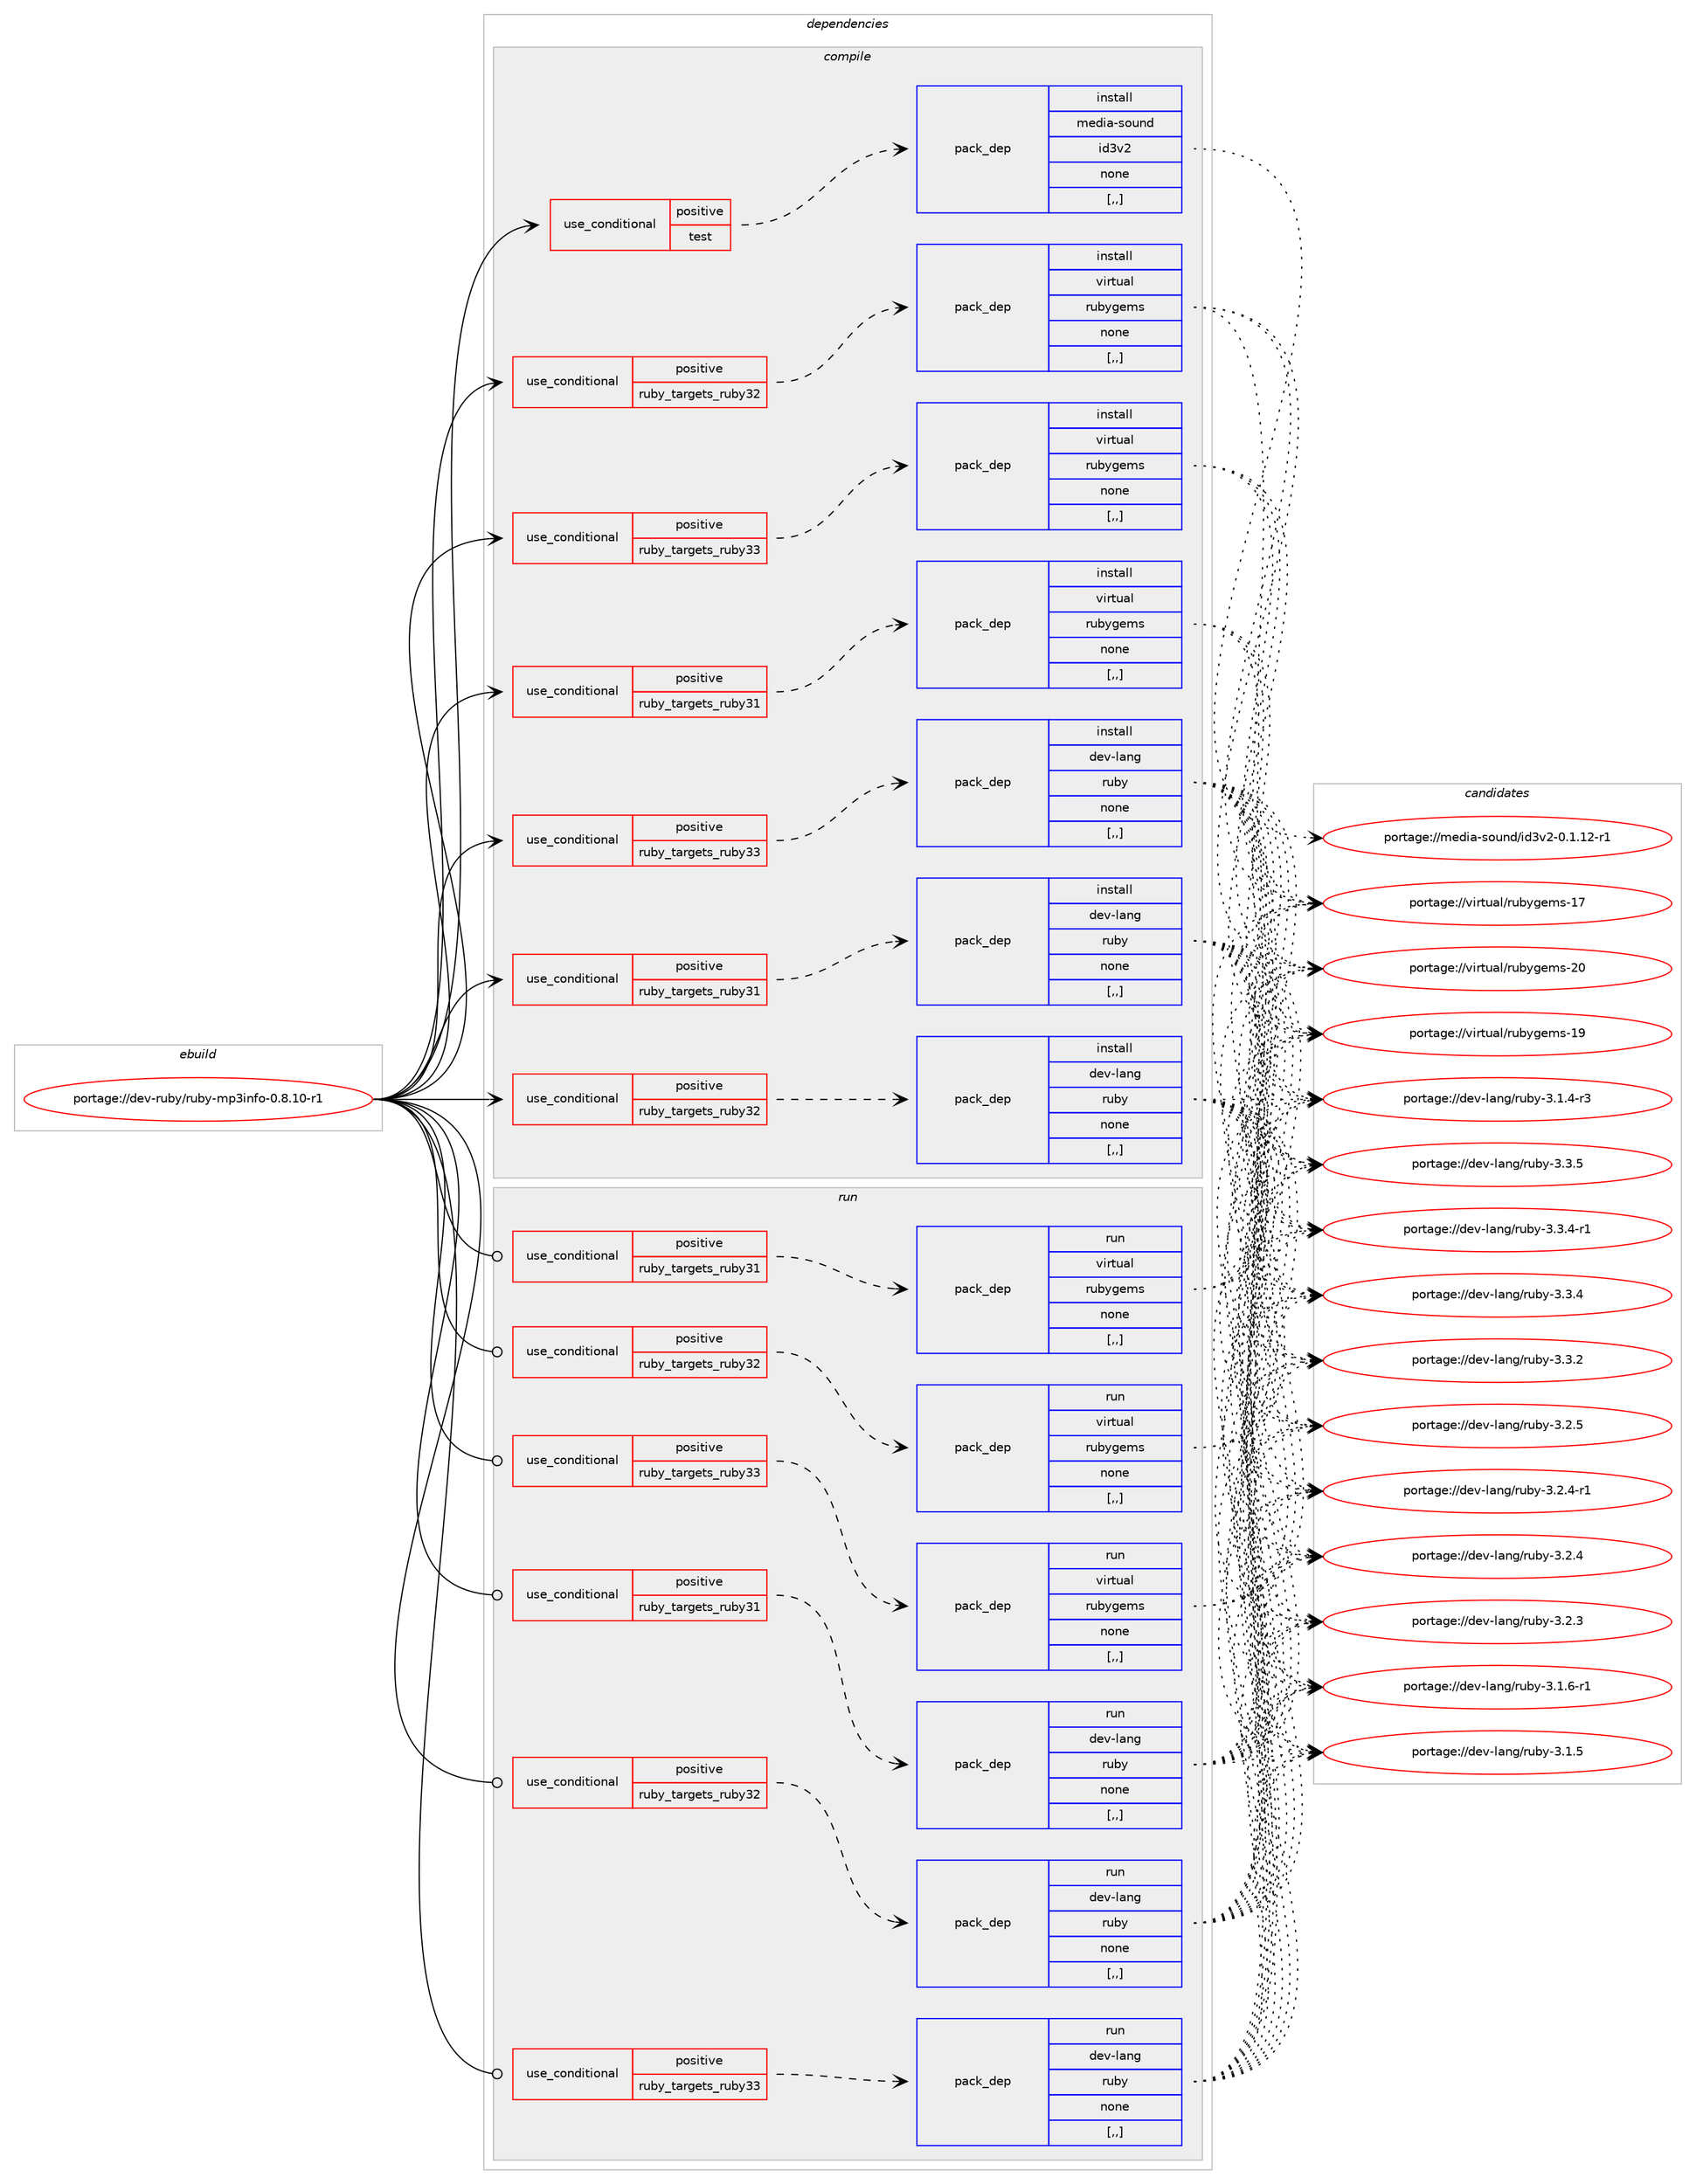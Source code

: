 digraph prolog {

# *************
# Graph options
# *************

newrank=true;
concentrate=true;
compound=true;
graph [rankdir=LR,fontname=Helvetica,fontsize=10,ranksep=1.5];#, ranksep=2.5, nodesep=0.2];
edge  [arrowhead=vee];
node  [fontname=Helvetica,fontsize=10];

# **********
# The ebuild
# **********

subgraph cluster_leftcol {
color=gray;
label=<<i>ebuild</i>>;
id [label="portage://dev-ruby/ruby-mp3info-0.8.10-r1", color=red, width=4, href="../dev-ruby/ruby-mp3info-0.8.10-r1.svg"];
}

# ****************
# The dependencies
# ****************

subgraph cluster_midcol {
color=gray;
label=<<i>dependencies</i>>;
subgraph cluster_compile {
fillcolor="#eeeeee";
style=filled;
label=<<i>compile</i>>;
subgraph cond186728 {
dependency697479 [label=<<TABLE BORDER="0" CELLBORDER="1" CELLSPACING="0" CELLPADDING="4"><TR><TD ROWSPAN="3" CELLPADDING="10">use_conditional</TD></TR><TR><TD>positive</TD></TR><TR><TD>ruby_targets_ruby31</TD></TR></TABLE>>, shape=none, color=red];
subgraph pack505773 {
dependency697480 [label=<<TABLE BORDER="0" CELLBORDER="1" CELLSPACING="0" CELLPADDING="4" WIDTH="220"><TR><TD ROWSPAN="6" CELLPADDING="30">pack_dep</TD></TR><TR><TD WIDTH="110">install</TD></TR><TR><TD>dev-lang</TD></TR><TR><TD>ruby</TD></TR><TR><TD>none</TD></TR><TR><TD>[,,]</TD></TR></TABLE>>, shape=none, color=blue];
}
dependency697479:e -> dependency697480:w [weight=20,style="dashed",arrowhead="vee"];
}
id:e -> dependency697479:w [weight=20,style="solid",arrowhead="vee"];
subgraph cond186729 {
dependency697481 [label=<<TABLE BORDER="0" CELLBORDER="1" CELLSPACING="0" CELLPADDING="4"><TR><TD ROWSPAN="3" CELLPADDING="10">use_conditional</TD></TR><TR><TD>positive</TD></TR><TR><TD>ruby_targets_ruby31</TD></TR></TABLE>>, shape=none, color=red];
subgraph pack505774 {
dependency697482 [label=<<TABLE BORDER="0" CELLBORDER="1" CELLSPACING="0" CELLPADDING="4" WIDTH="220"><TR><TD ROWSPAN="6" CELLPADDING="30">pack_dep</TD></TR><TR><TD WIDTH="110">install</TD></TR><TR><TD>virtual</TD></TR><TR><TD>rubygems</TD></TR><TR><TD>none</TD></TR><TR><TD>[,,]</TD></TR></TABLE>>, shape=none, color=blue];
}
dependency697481:e -> dependency697482:w [weight=20,style="dashed",arrowhead="vee"];
}
id:e -> dependency697481:w [weight=20,style="solid",arrowhead="vee"];
subgraph cond186730 {
dependency697483 [label=<<TABLE BORDER="0" CELLBORDER="1" CELLSPACING="0" CELLPADDING="4"><TR><TD ROWSPAN="3" CELLPADDING="10">use_conditional</TD></TR><TR><TD>positive</TD></TR><TR><TD>ruby_targets_ruby32</TD></TR></TABLE>>, shape=none, color=red];
subgraph pack505775 {
dependency697484 [label=<<TABLE BORDER="0" CELLBORDER="1" CELLSPACING="0" CELLPADDING="4" WIDTH="220"><TR><TD ROWSPAN="6" CELLPADDING="30">pack_dep</TD></TR><TR><TD WIDTH="110">install</TD></TR><TR><TD>dev-lang</TD></TR><TR><TD>ruby</TD></TR><TR><TD>none</TD></TR><TR><TD>[,,]</TD></TR></TABLE>>, shape=none, color=blue];
}
dependency697483:e -> dependency697484:w [weight=20,style="dashed",arrowhead="vee"];
}
id:e -> dependency697483:w [weight=20,style="solid",arrowhead="vee"];
subgraph cond186731 {
dependency697485 [label=<<TABLE BORDER="0" CELLBORDER="1" CELLSPACING="0" CELLPADDING="4"><TR><TD ROWSPAN="3" CELLPADDING="10">use_conditional</TD></TR><TR><TD>positive</TD></TR><TR><TD>ruby_targets_ruby32</TD></TR></TABLE>>, shape=none, color=red];
subgraph pack505776 {
dependency697486 [label=<<TABLE BORDER="0" CELLBORDER="1" CELLSPACING="0" CELLPADDING="4" WIDTH="220"><TR><TD ROWSPAN="6" CELLPADDING="30">pack_dep</TD></TR><TR><TD WIDTH="110">install</TD></TR><TR><TD>virtual</TD></TR><TR><TD>rubygems</TD></TR><TR><TD>none</TD></TR><TR><TD>[,,]</TD></TR></TABLE>>, shape=none, color=blue];
}
dependency697485:e -> dependency697486:w [weight=20,style="dashed",arrowhead="vee"];
}
id:e -> dependency697485:w [weight=20,style="solid",arrowhead="vee"];
subgraph cond186732 {
dependency697487 [label=<<TABLE BORDER="0" CELLBORDER="1" CELLSPACING="0" CELLPADDING="4"><TR><TD ROWSPAN="3" CELLPADDING="10">use_conditional</TD></TR><TR><TD>positive</TD></TR><TR><TD>ruby_targets_ruby33</TD></TR></TABLE>>, shape=none, color=red];
subgraph pack505777 {
dependency697488 [label=<<TABLE BORDER="0" CELLBORDER="1" CELLSPACING="0" CELLPADDING="4" WIDTH="220"><TR><TD ROWSPAN="6" CELLPADDING="30">pack_dep</TD></TR><TR><TD WIDTH="110">install</TD></TR><TR><TD>dev-lang</TD></TR><TR><TD>ruby</TD></TR><TR><TD>none</TD></TR><TR><TD>[,,]</TD></TR></TABLE>>, shape=none, color=blue];
}
dependency697487:e -> dependency697488:w [weight=20,style="dashed",arrowhead="vee"];
}
id:e -> dependency697487:w [weight=20,style="solid",arrowhead="vee"];
subgraph cond186733 {
dependency697489 [label=<<TABLE BORDER="0" CELLBORDER="1" CELLSPACING="0" CELLPADDING="4"><TR><TD ROWSPAN="3" CELLPADDING="10">use_conditional</TD></TR><TR><TD>positive</TD></TR><TR><TD>ruby_targets_ruby33</TD></TR></TABLE>>, shape=none, color=red];
subgraph pack505778 {
dependency697490 [label=<<TABLE BORDER="0" CELLBORDER="1" CELLSPACING="0" CELLPADDING="4" WIDTH="220"><TR><TD ROWSPAN="6" CELLPADDING="30">pack_dep</TD></TR><TR><TD WIDTH="110">install</TD></TR><TR><TD>virtual</TD></TR><TR><TD>rubygems</TD></TR><TR><TD>none</TD></TR><TR><TD>[,,]</TD></TR></TABLE>>, shape=none, color=blue];
}
dependency697489:e -> dependency697490:w [weight=20,style="dashed",arrowhead="vee"];
}
id:e -> dependency697489:w [weight=20,style="solid",arrowhead="vee"];
subgraph cond186734 {
dependency697491 [label=<<TABLE BORDER="0" CELLBORDER="1" CELLSPACING="0" CELLPADDING="4"><TR><TD ROWSPAN="3" CELLPADDING="10">use_conditional</TD></TR><TR><TD>positive</TD></TR><TR><TD>test</TD></TR></TABLE>>, shape=none, color=red];
subgraph pack505779 {
dependency697492 [label=<<TABLE BORDER="0" CELLBORDER="1" CELLSPACING="0" CELLPADDING="4" WIDTH="220"><TR><TD ROWSPAN="6" CELLPADDING="30">pack_dep</TD></TR><TR><TD WIDTH="110">install</TD></TR><TR><TD>media-sound</TD></TR><TR><TD>id3v2</TD></TR><TR><TD>none</TD></TR><TR><TD>[,,]</TD></TR></TABLE>>, shape=none, color=blue];
}
dependency697491:e -> dependency697492:w [weight=20,style="dashed",arrowhead="vee"];
}
id:e -> dependency697491:w [weight=20,style="solid",arrowhead="vee"];
}
subgraph cluster_compileandrun {
fillcolor="#eeeeee";
style=filled;
label=<<i>compile and run</i>>;
}
subgraph cluster_run {
fillcolor="#eeeeee";
style=filled;
label=<<i>run</i>>;
subgraph cond186735 {
dependency697493 [label=<<TABLE BORDER="0" CELLBORDER="1" CELLSPACING="0" CELLPADDING="4"><TR><TD ROWSPAN="3" CELLPADDING="10">use_conditional</TD></TR><TR><TD>positive</TD></TR><TR><TD>ruby_targets_ruby31</TD></TR></TABLE>>, shape=none, color=red];
subgraph pack505780 {
dependency697494 [label=<<TABLE BORDER="0" CELLBORDER="1" CELLSPACING="0" CELLPADDING="4" WIDTH="220"><TR><TD ROWSPAN="6" CELLPADDING="30">pack_dep</TD></TR><TR><TD WIDTH="110">run</TD></TR><TR><TD>dev-lang</TD></TR><TR><TD>ruby</TD></TR><TR><TD>none</TD></TR><TR><TD>[,,]</TD></TR></TABLE>>, shape=none, color=blue];
}
dependency697493:e -> dependency697494:w [weight=20,style="dashed",arrowhead="vee"];
}
id:e -> dependency697493:w [weight=20,style="solid",arrowhead="odot"];
subgraph cond186736 {
dependency697495 [label=<<TABLE BORDER="0" CELLBORDER="1" CELLSPACING="0" CELLPADDING="4"><TR><TD ROWSPAN="3" CELLPADDING="10">use_conditional</TD></TR><TR><TD>positive</TD></TR><TR><TD>ruby_targets_ruby31</TD></TR></TABLE>>, shape=none, color=red];
subgraph pack505781 {
dependency697496 [label=<<TABLE BORDER="0" CELLBORDER="1" CELLSPACING="0" CELLPADDING="4" WIDTH="220"><TR><TD ROWSPAN="6" CELLPADDING="30">pack_dep</TD></TR><TR><TD WIDTH="110">run</TD></TR><TR><TD>virtual</TD></TR><TR><TD>rubygems</TD></TR><TR><TD>none</TD></TR><TR><TD>[,,]</TD></TR></TABLE>>, shape=none, color=blue];
}
dependency697495:e -> dependency697496:w [weight=20,style="dashed",arrowhead="vee"];
}
id:e -> dependency697495:w [weight=20,style="solid",arrowhead="odot"];
subgraph cond186737 {
dependency697497 [label=<<TABLE BORDER="0" CELLBORDER="1" CELLSPACING="0" CELLPADDING="4"><TR><TD ROWSPAN="3" CELLPADDING="10">use_conditional</TD></TR><TR><TD>positive</TD></TR><TR><TD>ruby_targets_ruby32</TD></TR></TABLE>>, shape=none, color=red];
subgraph pack505782 {
dependency697498 [label=<<TABLE BORDER="0" CELLBORDER="1" CELLSPACING="0" CELLPADDING="4" WIDTH="220"><TR><TD ROWSPAN="6" CELLPADDING="30">pack_dep</TD></TR><TR><TD WIDTH="110">run</TD></TR><TR><TD>dev-lang</TD></TR><TR><TD>ruby</TD></TR><TR><TD>none</TD></TR><TR><TD>[,,]</TD></TR></TABLE>>, shape=none, color=blue];
}
dependency697497:e -> dependency697498:w [weight=20,style="dashed",arrowhead="vee"];
}
id:e -> dependency697497:w [weight=20,style="solid",arrowhead="odot"];
subgraph cond186738 {
dependency697499 [label=<<TABLE BORDER="0" CELLBORDER="1" CELLSPACING="0" CELLPADDING="4"><TR><TD ROWSPAN="3" CELLPADDING="10">use_conditional</TD></TR><TR><TD>positive</TD></TR><TR><TD>ruby_targets_ruby32</TD></TR></TABLE>>, shape=none, color=red];
subgraph pack505783 {
dependency697500 [label=<<TABLE BORDER="0" CELLBORDER="1" CELLSPACING="0" CELLPADDING="4" WIDTH="220"><TR><TD ROWSPAN="6" CELLPADDING="30">pack_dep</TD></TR><TR><TD WIDTH="110">run</TD></TR><TR><TD>virtual</TD></TR><TR><TD>rubygems</TD></TR><TR><TD>none</TD></TR><TR><TD>[,,]</TD></TR></TABLE>>, shape=none, color=blue];
}
dependency697499:e -> dependency697500:w [weight=20,style="dashed",arrowhead="vee"];
}
id:e -> dependency697499:w [weight=20,style="solid",arrowhead="odot"];
subgraph cond186739 {
dependency697501 [label=<<TABLE BORDER="0" CELLBORDER="1" CELLSPACING="0" CELLPADDING="4"><TR><TD ROWSPAN="3" CELLPADDING="10">use_conditional</TD></TR><TR><TD>positive</TD></TR><TR><TD>ruby_targets_ruby33</TD></TR></TABLE>>, shape=none, color=red];
subgraph pack505784 {
dependency697502 [label=<<TABLE BORDER="0" CELLBORDER="1" CELLSPACING="0" CELLPADDING="4" WIDTH="220"><TR><TD ROWSPAN="6" CELLPADDING="30">pack_dep</TD></TR><TR><TD WIDTH="110">run</TD></TR><TR><TD>dev-lang</TD></TR><TR><TD>ruby</TD></TR><TR><TD>none</TD></TR><TR><TD>[,,]</TD></TR></TABLE>>, shape=none, color=blue];
}
dependency697501:e -> dependency697502:w [weight=20,style="dashed",arrowhead="vee"];
}
id:e -> dependency697501:w [weight=20,style="solid",arrowhead="odot"];
subgraph cond186740 {
dependency697503 [label=<<TABLE BORDER="0" CELLBORDER="1" CELLSPACING="0" CELLPADDING="4"><TR><TD ROWSPAN="3" CELLPADDING="10">use_conditional</TD></TR><TR><TD>positive</TD></TR><TR><TD>ruby_targets_ruby33</TD></TR></TABLE>>, shape=none, color=red];
subgraph pack505785 {
dependency697504 [label=<<TABLE BORDER="0" CELLBORDER="1" CELLSPACING="0" CELLPADDING="4" WIDTH="220"><TR><TD ROWSPAN="6" CELLPADDING="30">pack_dep</TD></TR><TR><TD WIDTH="110">run</TD></TR><TR><TD>virtual</TD></TR><TR><TD>rubygems</TD></TR><TR><TD>none</TD></TR><TR><TD>[,,]</TD></TR></TABLE>>, shape=none, color=blue];
}
dependency697503:e -> dependency697504:w [weight=20,style="dashed",arrowhead="vee"];
}
id:e -> dependency697503:w [weight=20,style="solid",arrowhead="odot"];
}
}

# **************
# The candidates
# **************

subgraph cluster_choices {
rank=same;
color=gray;
label=<<i>candidates</i>>;

subgraph choice505773 {
color=black;
nodesep=1;
choice10010111845108971101034711411798121455146514653 [label="portage://dev-lang/ruby-3.3.5", color=red, width=4,href="../dev-lang/ruby-3.3.5.svg"];
choice100101118451089711010347114117981214551465146524511449 [label="portage://dev-lang/ruby-3.3.4-r1", color=red, width=4,href="../dev-lang/ruby-3.3.4-r1.svg"];
choice10010111845108971101034711411798121455146514652 [label="portage://dev-lang/ruby-3.3.4", color=red, width=4,href="../dev-lang/ruby-3.3.4.svg"];
choice10010111845108971101034711411798121455146514650 [label="portage://dev-lang/ruby-3.3.2", color=red, width=4,href="../dev-lang/ruby-3.3.2.svg"];
choice10010111845108971101034711411798121455146504653 [label="portage://dev-lang/ruby-3.2.5", color=red, width=4,href="../dev-lang/ruby-3.2.5.svg"];
choice100101118451089711010347114117981214551465046524511449 [label="portage://dev-lang/ruby-3.2.4-r1", color=red, width=4,href="../dev-lang/ruby-3.2.4-r1.svg"];
choice10010111845108971101034711411798121455146504652 [label="portage://dev-lang/ruby-3.2.4", color=red, width=4,href="../dev-lang/ruby-3.2.4.svg"];
choice10010111845108971101034711411798121455146504651 [label="portage://dev-lang/ruby-3.2.3", color=red, width=4,href="../dev-lang/ruby-3.2.3.svg"];
choice100101118451089711010347114117981214551464946544511449 [label="portage://dev-lang/ruby-3.1.6-r1", color=red, width=4,href="../dev-lang/ruby-3.1.6-r1.svg"];
choice10010111845108971101034711411798121455146494653 [label="portage://dev-lang/ruby-3.1.5", color=red, width=4,href="../dev-lang/ruby-3.1.5.svg"];
choice100101118451089711010347114117981214551464946524511451 [label="portage://dev-lang/ruby-3.1.4-r3", color=red, width=4,href="../dev-lang/ruby-3.1.4-r3.svg"];
dependency697480:e -> choice10010111845108971101034711411798121455146514653:w [style=dotted,weight="100"];
dependency697480:e -> choice100101118451089711010347114117981214551465146524511449:w [style=dotted,weight="100"];
dependency697480:e -> choice10010111845108971101034711411798121455146514652:w [style=dotted,weight="100"];
dependency697480:e -> choice10010111845108971101034711411798121455146514650:w [style=dotted,weight="100"];
dependency697480:e -> choice10010111845108971101034711411798121455146504653:w [style=dotted,weight="100"];
dependency697480:e -> choice100101118451089711010347114117981214551465046524511449:w [style=dotted,weight="100"];
dependency697480:e -> choice10010111845108971101034711411798121455146504652:w [style=dotted,weight="100"];
dependency697480:e -> choice10010111845108971101034711411798121455146504651:w [style=dotted,weight="100"];
dependency697480:e -> choice100101118451089711010347114117981214551464946544511449:w [style=dotted,weight="100"];
dependency697480:e -> choice10010111845108971101034711411798121455146494653:w [style=dotted,weight="100"];
dependency697480:e -> choice100101118451089711010347114117981214551464946524511451:w [style=dotted,weight="100"];
}
subgraph choice505774 {
color=black;
nodesep=1;
choice118105114116117971084711411798121103101109115455048 [label="portage://virtual/rubygems-20", color=red, width=4,href="../virtual/rubygems-20.svg"];
choice118105114116117971084711411798121103101109115454957 [label="portage://virtual/rubygems-19", color=red, width=4,href="../virtual/rubygems-19.svg"];
choice118105114116117971084711411798121103101109115454955 [label="portage://virtual/rubygems-17", color=red, width=4,href="../virtual/rubygems-17.svg"];
dependency697482:e -> choice118105114116117971084711411798121103101109115455048:w [style=dotted,weight="100"];
dependency697482:e -> choice118105114116117971084711411798121103101109115454957:w [style=dotted,weight="100"];
dependency697482:e -> choice118105114116117971084711411798121103101109115454955:w [style=dotted,weight="100"];
}
subgraph choice505775 {
color=black;
nodesep=1;
choice10010111845108971101034711411798121455146514653 [label="portage://dev-lang/ruby-3.3.5", color=red, width=4,href="../dev-lang/ruby-3.3.5.svg"];
choice100101118451089711010347114117981214551465146524511449 [label="portage://dev-lang/ruby-3.3.4-r1", color=red, width=4,href="../dev-lang/ruby-3.3.4-r1.svg"];
choice10010111845108971101034711411798121455146514652 [label="portage://dev-lang/ruby-3.3.4", color=red, width=4,href="../dev-lang/ruby-3.3.4.svg"];
choice10010111845108971101034711411798121455146514650 [label="portage://dev-lang/ruby-3.3.2", color=red, width=4,href="../dev-lang/ruby-3.3.2.svg"];
choice10010111845108971101034711411798121455146504653 [label="portage://dev-lang/ruby-3.2.5", color=red, width=4,href="../dev-lang/ruby-3.2.5.svg"];
choice100101118451089711010347114117981214551465046524511449 [label="portage://dev-lang/ruby-3.2.4-r1", color=red, width=4,href="../dev-lang/ruby-3.2.4-r1.svg"];
choice10010111845108971101034711411798121455146504652 [label="portage://dev-lang/ruby-3.2.4", color=red, width=4,href="../dev-lang/ruby-3.2.4.svg"];
choice10010111845108971101034711411798121455146504651 [label="portage://dev-lang/ruby-3.2.3", color=red, width=4,href="../dev-lang/ruby-3.2.3.svg"];
choice100101118451089711010347114117981214551464946544511449 [label="portage://dev-lang/ruby-3.1.6-r1", color=red, width=4,href="../dev-lang/ruby-3.1.6-r1.svg"];
choice10010111845108971101034711411798121455146494653 [label="portage://dev-lang/ruby-3.1.5", color=red, width=4,href="../dev-lang/ruby-3.1.5.svg"];
choice100101118451089711010347114117981214551464946524511451 [label="portage://dev-lang/ruby-3.1.4-r3", color=red, width=4,href="../dev-lang/ruby-3.1.4-r3.svg"];
dependency697484:e -> choice10010111845108971101034711411798121455146514653:w [style=dotted,weight="100"];
dependency697484:e -> choice100101118451089711010347114117981214551465146524511449:w [style=dotted,weight="100"];
dependency697484:e -> choice10010111845108971101034711411798121455146514652:w [style=dotted,weight="100"];
dependency697484:e -> choice10010111845108971101034711411798121455146514650:w [style=dotted,weight="100"];
dependency697484:e -> choice10010111845108971101034711411798121455146504653:w [style=dotted,weight="100"];
dependency697484:e -> choice100101118451089711010347114117981214551465046524511449:w [style=dotted,weight="100"];
dependency697484:e -> choice10010111845108971101034711411798121455146504652:w [style=dotted,weight="100"];
dependency697484:e -> choice10010111845108971101034711411798121455146504651:w [style=dotted,weight="100"];
dependency697484:e -> choice100101118451089711010347114117981214551464946544511449:w [style=dotted,weight="100"];
dependency697484:e -> choice10010111845108971101034711411798121455146494653:w [style=dotted,weight="100"];
dependency697484:e -> choice100101118451089711010347114117981214551464946524511451:w [style=dotted,weight="100"];
}
subgraph choice505776 {
color=black;
nodesep=1;
choice118105114116117971084711411798121103101109115455048 [label="portage://virtual/rubygems-20", color=red, width=4,href="../virtual/rubygems-20.svg"];
choice118105114116117971084711411798121103101109115454957 [label="portage://virtual/rubygems-19", color=red, width=4,href="../virtual/rubygems-19.svg"];
choice118105114116117971084711411798121103101109115454955 [label="portage://virtual/rubygems-17", color=red, width=4,href="../virtual/rubygems-17.svg"];
dependency697486:e -> choice118105114116117971084711411798121103101109115455048:w [style=dotted,weight="100"];
dependency697486:e -> choice118105114116117971084711411798121103101109115454957:w [style=dotted,weight="100"];
dependency697486:e -> choice118105114116117971084711411798121103101109115454955:w [style=dotted,weight="100"];
}
subgraph choice505777 {
color=black;
nodesep=1;
choice10010111845108971101034711411798121455146514653 [label="portage://dev-lang/ruby-3.3.5", color=red, width=4,href="../dev-lang/ruby-3.3.5.svg"];
choice100101118451089711010347114117981214551465146524511449 [label="portage://dev-lang/ruby-3.3.4-r1", color=red, width=4,href="../dev-lang/ruby-3.3.4-r1.svg"];
choice10010111845108971101034711411798121455146514652 [label="portage://dev-lang/ruby-3.3.4", color=red, width=4,href="../dev-lang/ruby-3.3.4.svg"];
choice10010111845108971101034711411798121455146514650 [label="portage://dev-lang/ruby-3.3.2", color=red, width=4,href="../dev-lang/ruby-3.3.2.svg"];
choice10010111845108971101034711411798121455146504653 [label="portage://dev-lang/ruby-3.2.5", color=red, width=4,href="../dev-lang/ruby-3.2.5.svg"];
choice100101118451089711010347114117981214551465046524511449 [label="portage://dev-lang/ruby-3.2.4-r1", color=red, width=4,href="../dev-lang/ruby-3.2.4-r1.svg"];
choice10010111845108971101034711411798121455146504652 [label="portage://dev-lang/ruby-3.2.4", color=red, width=4,href="../dev-lang/ruby-3.2.4.svg"];
choice10010111845108971101034711411798121455146504651 [label="portage://dev-lang/ruby-3.2.3", color=red, width=4,href="../dev-lang/ruby-3.2.3.svg"];
choice100101118451089711010347114117981214551464946544511449 [label="portage://dev-lang/ruby-3.1.6-r1", color=red, width=4,href="../dev-lang/ruby-3.1.6-r1.svg"];
choice10010111845108971101034711411798121455146494653 [label="portage://dev-lang/ruby-3.1.5", color=red, width=4,href="../dev-lang/ruby-3.1.5.svg"];
choice100101118451089711010347114117981214551464946524511451 [label="portage://dev-lang/ruby-3.1.4-r3", color=red, width=4,href="../dev-lang/ruby-3.1.4-r3.svg"];
dependency697488:e -> choice10010111845108971101034711411798121455146514653:w [style=dotted,weight="100"];
dependency697488:e -> choice100101118451089711010347114117981214551465146524511449:w [style=dotted,weight="100"];
dependency697488:e -> choice10010111845108971101034711411798121455146514652:w [style=dotted,weight="100"];
dependency697488:e -> choice10010111845108971101034711411798121455146514650:w [style=dotted,weight="100"];
dependency697488:e -> choice10010111845108971101034711411798121455146504653:w [style=dotted,weight="100"];
dependency697488:e -> choice100101118451089711010347114117981214551465046524511449:w [style=dotted,weight="100"];
dependency697488:e -> choice10010111845108971101034711411798121455146504652:w [style=dotted,weight="100"];
dependency697488:e -> choice10010111845108971101034711411798121455146504651:w [style=dotted,weight="100"];
dependency697488:e -> choice100101118451089711010347114117981214551464946544511449:w [style=dotted,weight="100"];
dependency697488:e -> choice10010111845108971101034711411798121455146494653:w [style=dotted,weight="100"];
dependency697488:e -> choice100101118451089711010347114117981214551464946524511451:w [style=dotted,weight="100"];
}
subgraph choice505778 {
color=black;
nodesep=1;
choice118105114116117971084711411798121103101109115455048 [label="portage://virtual/rubygems-20", color=red, width=4,href="../virtual/rubygems-20.svg"];
choice118105114116117971084711411798121103101109115454957 [label="portage://virtual/rubygems-19", color=red, width=4,href="../virtual/rubygems-19.svg"];
choice118105114116117971084711411798121103101109115454955 [label="portage://virtual/rubygems-17", color=red, width=4,href="../virtual/rubygems-17.svg"];
dependency697490:e -> choice118105114116117971084711411798121103101109115455048:w [style=dotted,weight="100"];
dependency697490:e -> choice118105114116117971084711411798121103101109115454957:w [style=dotted,weight="100"];
dependency697490:e -> choice118105114116117971084711411798121103101109115454955:w [style=dotted,weight="100"];
}
subgraph choice505779 {
color=black;
nodesep=1;
choice1091011001059745115111117110100471051005111850454846494649504511449 [label="portage://media-sound/id3v2-0.1.12-r1", color=red, width=4,href="../media-sound/id3v2-0.1.12-r1.svg"];
dependency697492:e -> choice1091011001059745115111117110100471051005111850454846494649504511449:w [style=dotted,weight="100"];
}
subgraph choice505780 {
color=black;
nodesep=1;
choice10010111845108971101034711411798121455146514653 [label="portage://dev-lang/ruby-3.3.5", color=red, width=4,href="../dev-lang/ruby-3.3.5.svg"];
choice100101118451089711010347114117981214551465146524511449 [label="portage://dev-lang/ruby-3.3.4-r1", color=red, width=4,href="../dev-lang/ruby-3.3.4-r1.svg"];
choice10010111845108971101034711411798121455146514652 [label="portage://dev-lang/ruby-3.3.4", color=red, width=4,href="../dev-lang/ruby-3.3.4.svg"];
choice10010111845108971101034711411798121455146514650 [label="portage://dev-lang/ruby-3.3.2", color=red, width=4,href="../dev-lang/ruby-3.3.2.svg"];
choice10010111845108971101034711411798121455146504653 [label="portage://dev-lang/ruby-3.2.5", color=red, width=4,href="../dev-lang/ruby-3.2.5.svg"];
choice100101118451089711010347114117981214551465046524511449 [label="portage://dev-lang/ruby-3.2.4-r1", color=red, width=4,href="../dev-lang/ruby-3.2.4-r1.svg"];
choice10010111845108971101034711411798121455146504652 [label="portage://dev-lang/ruby-3.2.4", color=red, width=4,href="../dev-lang/ruby-3.2.4.svg"];
choice10010111845108971101034711411798121455146504651 [label="portage://dev-lang/ruby-3.2.3", color=red, width=4,href="../dev-lang/ruby-3.2.3.svg"];
choice100101118451089711010347114117981214551464946544511449 [label="portage://dev-lang/ruby-3.1.6-r1", color=red, width=4,href="../dev-lang/ruby-3.1.6-r1.svg"];
choice10010111845108971101034711411798121455146494653 [label="portage://dev-lang/ruby-3.1.5", color=red, width=4,href="../dev-lang/ruby-3.1.5.svg"];
choice100101118451089711010347114117981214551464946524511451 [label="portage://dev-lang/ruby-3.1.4-r3", color=red, width=4,href="../dev-lang/ruby-3.1.4-r3.svg"];
dependency697494:e -> choice10010111845108971101034711411798121455146514653:w [style=dotted,weight="100"];
dependency697494:e -> choice100101118451089711010347114117981214551465146524511449:w [style=dotted,weight="100"];
dependency697494:e -> choice10010111845108971101034711411798121455146514652:w [style=dotted,weight="100"];
dependency697494:e -> choice10010111845108971101034711411798121455146514650:w [style=dotted,weight="100"];
dependency697494:e -> choice10010111845108971101034711411798121455146504653:w [style=dotted,weight="100"];
dependency697494:e -> choice100101118451089711010347114117981214551465046524511449:w [style=dotted,weight="100"];
dependency697494:e -> choice10010111845108971101034711411798121455146504652:w [style=dotted,weight="100"];
dependency697494:e -> choice10010111845108971101034711411798121455146504651:w [style=dotted,weight="100"];
dependency697494:e -> choice100101118451089711010347114117981214551464946544511449:w [style=dotted,weight="100"];
dependency697494:e -> choice10010111845108971101034711411798121455146494653:w [style=dotted,weight="100"];
dependency697494:e -> choice100101118451089711010347114117981214551464946524511451:w [style=dotted,weight="100"];
}
subgraph choice505781 {
color=black;
nodesep=1;
choice118105114116117971084711411798121103101109115455048 [label="portage://virtual/rubygems-20", color=red, width=4,href="../virtual/rubygems-20.svg"];
choice118105114116117971084711411798121103101109115454957 [label="portage://virtual/rubygems-19", color=red, width=4,href="../virtual/rubygems-19.svg"];
choice118105114116117971084711411798121103101109115454955 [label="portage://virtual/rubygems-17", color=red, width=4,href="../virtual/rubygems-17.svg"];
dependency697496:e -> choice118105114116117971084711411798121103101109115455048:w [style=dotted,weight="100"];
dependency697496:e -> choice118105114116117971084711411798121103101109115454957:w [style=dotted,weight="100"];
dependency697496:e -> choice118105114116117971084711411798121103101109115454955:w [style=dotted,weight="100"];
}
subgraph choice505782 {
color=black;
nodesep=1;
choice10010111845108971101034711411798121455146514653 [label="portage://dev-lang/ruby-3.3.5", color=red, width=4,href="../dev-lang/ruby-3.3.5.svg"];
choice100101118451089711010347114117981214551465146524511449 [label="portage://dev-lang/ruby-3.3.4-r1", color=red, width=4,href="../dev-lang/ruby-3.3.4-r1.svg"];
choice10010111845108971101034711411798121455146514652 [label="portage://dev-lang/ruby-3.3.4", color=red, width=4,href="../dev-lang/ruby-3.3.4.svg"];
choice10010111845108971101034711411798121455146514650 [label="portage://dev-lang/ruby-3.3.2", color=red, width=4,href="../dev-lang/ruby-3.3.2.svg"];
choice10010111845108971101034711411798121455146504653 [label="portage://dev-lang/ruby-3.2.5", color=red, width=4,href="../dev-lang/ruby-3.2.5.svg"];
choice100101118451089711010347114117981214551465046524511449 [label="portage://dev-lang/ruby-3.2.4-r1", color=red, width=4,href="../dev-lang/ruby-3.2.4-r1.svg"];
choice10010111845108971101034711411798121455146504652 [label="portage://dev-lang/ruby-3.2.4", color=red, width=4,href="../dev-lang/ruby-3.2.4.svg"];
choice10010111845108971101034711411798121455146504651 [label="portage://dev-lang/ruby-3.2.3", color=red, width=4,href="../dev-lang/ruby-3.2.3.svg"];
choice100101118451089711010347114117981214551464946544511449 [label="portage://dev-lang/ruby-3.1.6-r1", color=red, width=4,href="../dev-lang/ruby-3.1.6-r1.svg"];
choice10010111845108971101034711411798121455146494653 [label="portage://dev-lang/ruby-3.1.5", color=red, width=4,href="../dev-lang/ruby-3.1.5.svg"];
choice100101118451089711010347114117981214551464946524511451 [label="portage://dev-lang/ruby-3.1.4-r3", color=red, width=4,href="../dev-lang/ruby-3.1.4-r3.svg"];
dependency697498:e -> choice10010111845108971101034711411798121455146514653:w [style=dotted,weight="100"];
dependency697498:e -> choice100101118451089711010347114117981214551465146524511449:w [style=dotted,weight="100"];
dependency697498:e -> choice10010111845108971101034711411798121455146514652:w [style=dotted,weight="100"];
dependency697498:e -> choice10010111845108971101034711411798121455146514650:w [style=dotted,weight="100"];
dependency697498:e -> choice10010111845108971101034711411798121455146504653:w [style=dotted,weight="100"];
dependency697498:e -> choice100101118451089711010347114117981214551465046524511449:w [style=dotted,weight="100"];
dependency697498:e -> choice10010111845108971101034711411798121455146504652:w [style=dotted,weight="100"];
dependency697498:e -> choice10010111845108971101034711411798121455146504651:w [style=dotted,weight="100"];
dependency697498:e -> choice100101118451089711010347114117981214551464946544511449:w [style=dotted,weight="100"];
dependency697498:e -> choice10010111845108971101034711411798121455146494653:w [style=dotted,weight="100"];
dependency697498:e -> choice100101118451089711010347114117981214551464946524511451:w [style=dotted,weight="100"];
}
subgraph choice505783 {
color=black;
nodesep=1;
choice118105114116117971084711411798121103101109115455048 [label="portage://virtual/rubygems-20", color=red, width=4,href="../virtual/rubygems-20.svg"];
choice118105114116117971084711411798121103101109115454957 [label="portage://virtual/rubygems-19", color=red, width=4,href="../virtual/rubygems-19.svg"];
choice118105114116117971084711411798121103101109115454955 [label="portage://virtual/rubygems-17", color=red, width=4,href="../virtual/rubygems-17.svg"];
dependency697500:e -> choice118105114116117971084711411798121103101109115455048:w [style=dotted,weight="100"];
dependency697500:e -> choice118105114116117971084711411798121103101109115454957:w [style=dotted,weight="100"];
dependency697500:e -> choice118105114116117971084711411798121103101109115454955:w [style=dotted,weight="100"];
}
subgraph choice505784 {
color=black;
nodesep=1;
choice10010111845108971101034711411798121455146514653 [label="portage://dev-lang/ruby-3.3.5", color=red, width=4,href="../dev-lang/ruby-3.3.5.svg"];
choice100101118451089711010347114117981214551465146524511449 [label="portage://dev-lang/ruby-3.3.4-r1", color=red, width=4,href="../dev-lang/ruby-3.3.4-r1.svg"];
choice10010111845108971101034711411798121455146514652 [label="portage://dev-lang/ruby-3.3.4", color=red, width=4,href="../dev-lang/ruby-3.3.4.svg"];
choice10010111845108971101034711411798121455146514650 [label="portage://dev-lang/ruby-3.3.2", color=red, width=4,href="../dev-lang/ruby-3.3.2.svg"];
choice10010111845108971101034711411798121455146504653 [label="portage://dev-lang/ruby-3.2.5", color=red, width=4,href="../dev-lang/ruby-3.2.5.svg"];
choice100101118451089711010347114117981214551465046524511449 [label="portage://dev-lang/ruby-3.2.4-r1", color=red, width=4,href="../dev-lang/ruby-3.2.4-r1.svg"];
choice10010111845108971101034711411798121455146504652 [label="portage://dev-lang/ruby-3.2.4", color=red, width=4,href="../dev-lang/ruby-3.2.4.svg"];
choice10010111845108971101034711411798121455146504651 [label="portage://dev-lang/ruby-3.2.3", color=red, width=4,href="../dev-lang/ruby-3.2.3.svg"];
choice100101118451089711010347114117981214551464946544511449 [label="portage://dev-lang/ruby-3.1.6-r1", color=red, width=4,href="../dev-lang/ruby-3.1.6-r1.svg"];
choice10010111845108971101034711411798121455146494653 [label="portage://dev-lang/ruby-3.1.5", color=red, width=4,href="../dev-lang/ruby-3.1.5.svg"];
choice100101118451089711010347114117981214551464946524511451 [label="portage://dev-lang/ruby-3.1.4-r3", color=red, width=4,href="../dev-lang/ruby-3.1.4-r3.svg"];
dependency697502:e -> choice10010111845108971101034711411798121455146514653:w [style=dotted,weight="100"];
dependency697502:e -> choice100101118451089711010347114117981214551465146524511449:w [style=dotted,weight="100"];
dependency697502:e -> choice10010111845108971101034711411798121455146514652:w [style=dotted,weight="100"];
dependency697502:e -> choice10010111845108971101034711411798121455146514650:w [style=dotted,weight="100"];
dependency697502:e -> choice10010111845108971101034711411798121455146504653:w [style=dotted,weight="100"];
dependency697502:e -> choice100101118451089711010347114117981214551465046524511449:w [style=dotted,weight="100"];
dependency697502:e -> choice10010111845108971101034711411798121455146504652:w [style=dotted,weight="100"];
dependency697502:e -> choice10010111845108971101034711411798121455146504651:w [style=dotted,weight="100"];
dependency697502:e -> choice100101118451089711010347114117981214551464946544511449:w [style=dotted,weight="100"];
dependency697502:e -> choice10010111845108971101034711411798121455146494653:w [style=dotted,weight="100"];
dependency697502:e -> choice100101118451089711010347114117981214551464946524511451:w [style=dotted,weight="100"];
}
subgraph choice505785 {
color=black;
nodesep=1;
choice118105114116117971084711411798121103101109115455048 [label="portage://virtual/rubygems-20", color=red, width=4,href="../virtual/rubygems-20.svg"];
choice118105114116117971084711411798121103101109115454957 [label="portage://virtual/rubygems-19", color=red, width=4,href="../virtual/rubygems-19.svg"];
choice118105114116117971084711411798121103101109115454955 [label="portage://virtual/rubygems-17", color=red, width=4,href="../virtual/rubygems-17.svg"];
dependency697504:e -> choice118105114116117971084711411798121103101109115455048:w [style=dotted,weight="100"];
dependency697504:e -> choice118105114116117971084711411798121103101109115454957:w [style=dotted,weight="100"];
dependency697504:e -> choice118105114116117971084711411798121103101109115454955:w [style=dotted,weight="100"];
}
}

}
